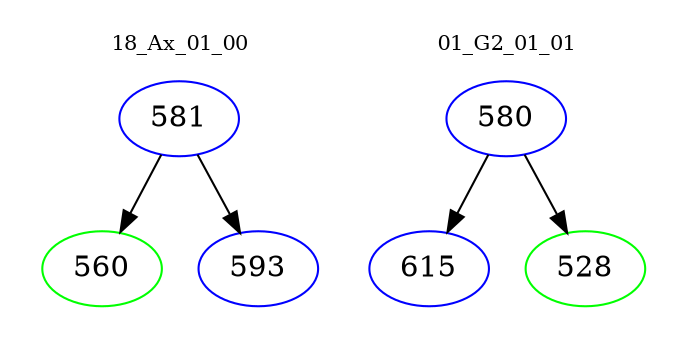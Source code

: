 digraph{
subgraph cluster_0 {
color = white
label = "18_Ax_01_00";
fontsize=10;
T0_581 [label="581", color="blue"]
T0_581 -> T0_560 [color="black"]
T0_560 [label="560", color="green"]
T0_581 -> T0_593 [color="black"]
T0_593 [label="593", color="blue"]
}
subgraph cluster_1 {
color = white
label = "01_G2_01_01";
fontsize=10;
T1_580 [label="580", color="blue"]
T1_580 -> T1_615 [color="black"]
T1_615 [label="615", color="blue"]
T1_580 -> T1_528 [color="black"]
T1_528 [label="528", color="green"]
}
}
